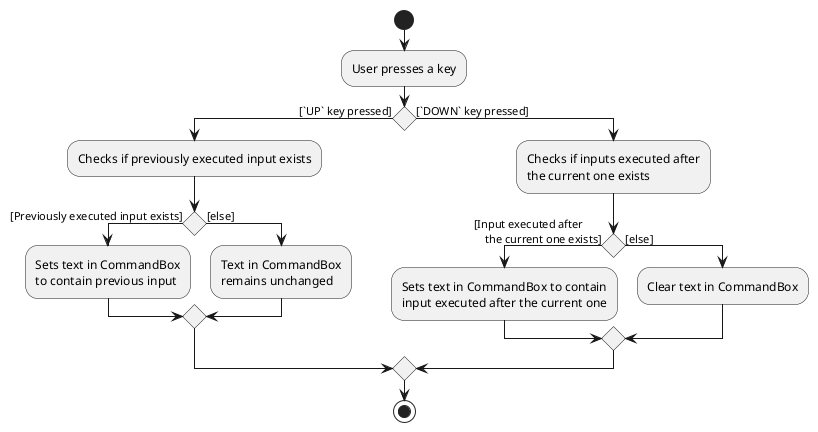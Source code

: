@startuml
start

:User presses a key;
if () then ([`UP` key pressed])
    :Checks if previously executed input exists;

    if () then ([Previously executed input exists])
    :Sets text in CommandBox
    to contain previous input;

    else ([else])
    :Text in CommandBox
    remains unchanged;

    endif
else ([`DOWN` key pressed])
    :Checks if inputs executed after
    the current one exists;

    if () then ([Input executed after
    the current one exists])
    :Sets text in CommandBox to contain
    input executed after the current one;

    else ([else])
    :Clear text in CommandBox;

    endif
endif

stop
@enduml
